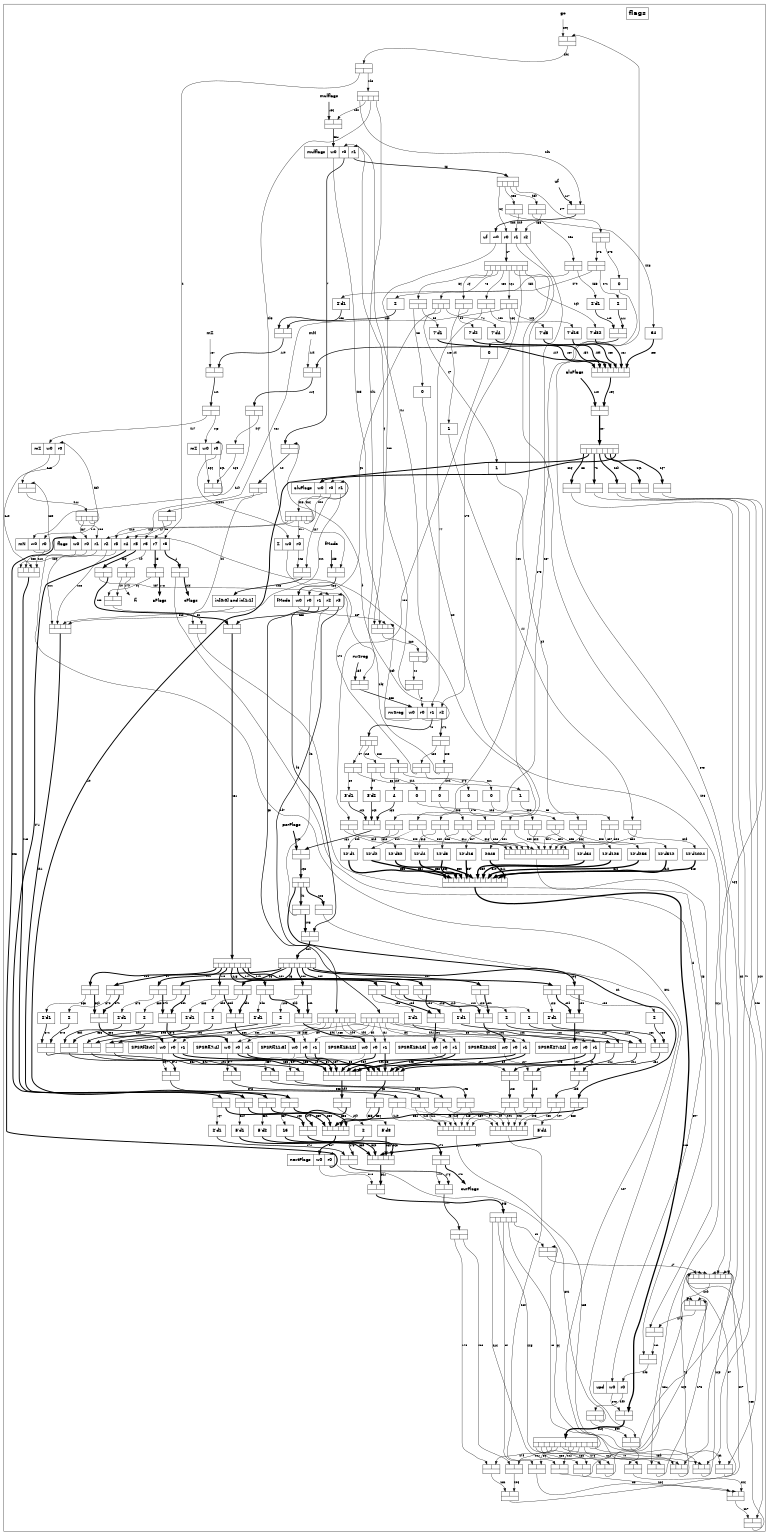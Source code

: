 digraph flags {
  outputorder="edgesfirst";
  size="7.086614173228347,10.236220472440946";
  ratio="2.0"
  subgraph cluster_flags {
    edge [fontsize="8", fontname="Helvetica", labelfontname="Helvetica", labelfontsize="8", arrowhead="normal"];
    node [fontsize="12", fontname="Helvetica-Bold", shape="box"];
    title [label="flags", fontsize="20"];
    port0 [portref="0", label="go", style="bold", shape="none"];
    port1 [portref="1", label="mulflags", style="bold", shape="none"];
    port2 [portref="2", label="mZ", style="bold", shape="none"];
    port3 [portref="3", label="mN", style="bold", shape="none"];
    port4 [portref="4", label="uf", style="bold", shape="none"];
    port5 [portref="5", label="aluFlags", style="bold", shape="none"];
    port6 [portref="6", label="fMode", style="bold", shape="none"];
    port7 [portref="7", label="rwSreg", style="bold", shape="none"];
    port8 [portref="8", label="psrFlags", style="bold", shape="none"];
    port9 [portref="9", label="cFlags", style="bold", shape="none"];
    port10 [portref="10", label="curFlags", style="bold", shape="none"];
    port11 [portref="11", label="aFlags", style="bold", shape="none"];
    port12 [portref="12", label="fi", style="bold", shape="none"];
    comp2 [compref="2", label="{{<i0>|<i1>}|{<o>}}", height="0.4", fontsize="2", nojustify="true", shape="record"];
    comp3 [compref="3", label="{{<i>}|{<o0>|<o1>}}", height="0.4", fontsize="2", nojustify="true", shape="record"];
    comp6 [compref="6", label="{{<i>}|{<o0>|<o1>}}", height="0.4", fontsize="2", nojustify="true", shape="record"];
    comp7 [compref="7", label="{{<i0>|<i1>}|{<o>}}", height="0.4", fontsize="2", nojustify="true", shape="record"];
    comp8 [compref="8", label="{{<i>}|{<o0>|<o1>}}", height="0.4", fontsize="2", nojustify="true", shape="record"];
    comp9 [compref="9", label="{{<i0>|<i1>}|{<o>}}", height="0.4", fontsize="2", nojustify="true", shape="record"];
    comp10 [compref="10", label="0", nojustify="true", shape="record"];
    comp12 [compref="12", label="{{<i>}|{<o0>}}", height="0.4", fontsize="2", nojustify="true", shape="record"];
    comp14 [compref="14", label="{{<i>}|{<o0>|<o1>}}", height="0.4", fontsize="2", nojustify="true", shape="record"];
    comp15 [compref="15", label="{{<i0>|<i1>}|{<o>}}", height="0.4", fontsize="2", nojustify="true", shape="record"];
    comp17 [compref="17", label="1", nojustify="true", shape="record"];
    comp19 [compref="19", label="{{<i>}|{<o0>|<o1>}}", height="0.4", fontsize="2", nojustify="true", shape="record"];
    comp20 [compref="20", label="{{<i0>|<i1>}|{<o>}}", height="0.4", fontsize="2", nojustify="true", shape="record"];
    comp21 [compref="21", label="{{<i0>|<i1>|<i2>|<i3>|<i4>|<i5>|<i6>}|{<o>}}", height="0.4", fontsize="2", nojustify="true", shape="record"];
    comp22 [compref="22", label="{{<i>}|{<o0>|<o1>|<o2>|<o3>|<o4>|<o5>|<o6>}}", height="0.4", fontsize="2", nojustify="true", shape="record"];
    comp24 [compref="24", label="1", nojustify="true", shape="record"];
    comp26 [compref="26", label="{{<i>}|{<o0>}}", height="0.4", fontsize="2", nojustify="true", shape="record"];
    comp28 [compref="28", label="{{<i>}|{<o0>|<o1>|<o2>}}", height="0.4", fontsize="2", nojustify="true", shape="record"];
    comp29 [compref="29", label="{{<i0>|<i1>|<i2>}|{<o>}}", height="0.4", fontsize="2", nojustify="true", shape="record"];
    comp31 [compref="31", label="1", nojustify="true", shape="record"];
    comp33 [compref="33", label="{{<i>}|{<o0>|<o1>}}", height="0.4", fontsize="2", nojustify="true", shape="record"];
    comp34 [compref="34", label="{{<i0>|<i1>}|{<o>}}", height="0.4", fontsize="2", nojustify="true", shape="record"];
    comp35 [compref="35", label="{{<i>}|{<o0>|<o1>}}", height="0.4", fontsize="2", nojustify="true", shape="record"];
    comp36 [compref="36", label="{{<i0>|<i1>}|{<o>}}", height="0.4", fontsize="2", nojustify="true", shape="record"];
    comp37 [compref="37", label="{{<i>}|{<o0>|<o1>|<o2>|<o3>|<o4>|<o5>|<o6>}}", height="0.4", fontsize="2", nojustify="true", shape="record"];
    comp38 [compref="38", label="{{<i0>|<i1>|<i2>|<i3>|<i4>|<i5>|<i6>}|{<o>}}", height="0.4", fontsize="2", nojustify="true", shape="record"];
    comp40 [compref="40", label="0", nojustify="true", shape="record"];
    comp42 [compref="42", label="{{<i>}|{<o0>|<o1>}}", height="0.4", fontsize="2", nojustify="true", shape="record"];
    comp43 [compref="43", label="{{<i0>|<i1>}|{<o>}}", height="0.4", fontsize="2", nojustify="true", shape="record"];
    comp44 [compref="44", label="{{<i>}|{<o0>}}", height="0.4", fontsize="2", nojustify="true", shape="record"];
    comp46 [compref="46", label="0", nojustify="true", shape="record"];
    comp48 [compref="48", label="{{<i>}|{<o0>|<o1>}}", height="0.4", fontsize="2", nojustify="true", shape="record"];
    comp49 [compref="49", label="{{<i0>|<i1>}|{<o>}}", height="0.4", fontsize="2", nojustify="true", shape="record"];
    comp50 [compref="50", label="{{<i>}|{<o0>|<o1>|<o2>}}", height="0.4", fontsize="2", nojustify="true", shape="record"];
    comp51 [compref="51", label="{{<i0>|<i1>|<i2>}|{<o>}}", height="0.4", fontsize="2", nojustify="true", shape="record"];
    comp52 [compref="52", label="{{<i>}|{<o0>}}", height="0.4", fontsize="2", nojustify="true", shape="record"];
    comp54 [compref="54", label="{{<i>}|{<o0>|<o1>}}", height="0.4", fontsize="2", nojustify="true", shape="record"];
    comp55 [compref="55", label="{{<i0>|<i1>}|{<o>}}", height="0.4", fontsize="2", nojustify="true", shape="record"];
    comp56 [compref="56", label="{{<i>}|{<o0>|<o1>}}", height="0.4", fontsize="2", nojustify="true", shape="record"];
    comp57 [compref="57", label="{{<i0>|<i1>}|{<o>}}", height="0.4", fontsize="2", nojustify="true", shape="record"];
    comp58 [compref="58", label="{{<i>}|{<o0>|<o1>|<o2>|<o3>|<o4>|<o5>|<o6>}}", height="0.4", fontsize="2", nojustify="true", shape="record"];
    comp59 [compref="59", label="{{<i0>|<i1>|<i2>|<i3>|<i4>|<i5>|<i6>}|{<o>}}", height="0.4", fontsize="2", nojustify="true", shape="record"];
    comp61 [compref="61", label="0", nojustify="true", shape="record"];
    comp63 [compref="63", label="{{<i>}|{<o0>}}", height="0.4", fontsize="2", nojustify="true", shape="record"];
    comp65 [compref="65", label="{{<i>}|{<o0>|<o1>|<o2>}}", height="0.4", fontsize="2", nojustify="true", shape="record"];
    comp66 [compref="66", label="{{<i0>|<i1>|<i2>}|{<o>}}", height="0.4", fontsize="2", nojustify="true", shape="record"];
    comp67 [compref="67", label="{{<i>}|{<o0>}}", height="0.4", fontsize="2", nojustify="true", shape="record"];
    comp70 [compref="70", label="0", nojustify="true", shape="record"];
    comp72 [compref="72", label="{{<i>}|{<o0>|<o1>}}", height="0.4", fontsize="2", nojustify="true", shape="record"];
    comp73 [compref="73", label="{{<i0>|<i1>}|{<o>}}", height="0.4", fontsize="2", nojustify="true", shape="record"];
    comp74 [compref="74", label="{{<i0>|<i1>|<i2>|<i3>|<i4>|<i5>|<i6>}|{<o>}}", height="0.4", fontsize="2", nojustify="true", shape="record"];
    comp75 [compref="75", label="{{<i>}|{<o0>|<o1>|<o2>|<o3>|<o4>|<o5>|<o6>}}", height="0.4", fontsize="2", nojustify="true", shape="record"];
    comp77 [compref="77", label="0", nojustify="true", shape="record"];
    comp79 [compref="79", label="{{<i>}|{<o0>|<o1>}}", height="0.4", fontsize="2", nojustify="true", shape="record"];
    comp80 [compref="80", label="{{<i0>|<i1>}|{<o>}}", height="0.4", fontsize="2", nojustify="true", shape="record"];
    comp81 [compref="81", label="{{<i>}|{<o0>|<o1>}}", height="0.4", fontsize="2", nojustify="true", shape="record"];
    comp82 [compref="82", label="{{<i0>|<i1>}|{<o>}}", height="0.4", fontsize="2", nojustify="true", shape="record"];
    comp83 [compref="83", label="{{<i>}|{<o0>|<o1>|<o2>|<o3>|<o4>|<o5>|<o6>|<o7>}}", height="0.4", fontsize="2", nojustify="true", shape="record"];
    comp84 [compref="84", label="{{<i0>|<i1>|<i2>|<i3>|<i4>|<i5>|<i6>|<i7>}|{<o>}}", height="0.4", fontsize="2", nojustify="true", shape="record"];
    comp85 [compref="85", label="{{<i0>|<i1>}|{<o>}}", height="0.4", fontsize="2", nojustify="true", shape="record"];
    comp86 [compref="86", label="in[0:0] and in[1:1]", nojustify="true", shape="record"];
    comp87 [compref="87", label="{{<i0>|<i1>|<i2>|<i3>}|{<o>}}", height="0.4", fontsize="2", nojustify="true", shape="record"];
    comp88 [compref="88", label="{{<i>}|{<o0>|<o1>|<o2>|<o3>|<o4>}}", height="0.4", fontsize="2", nojustify="true", shape="record"];
    comp90 [compref="90", label="aluFlags|<w0>w0|<r0>r0|<r1>r1", shape="record"];
    comp93 [compref="93", label="{{<i>}|{<o0>|<o1>}}", height="0.4", fontsize="2", nojustify="true", shape="record"];
    comp94 [compref="94", label="{{<i0>|<i1>}|{<o>}}", height="0.4", fontsize="2", nojustify="true", shape="record"];
    comp95 [compref="95", label="{{<i0>|<i1>|<i2>|<i3>}|{<o>}}", height="0.4", fontsize="2", nojustify="true", shape="record"];
    comp96 [compref="96", label="{{<i>}|{<o0>|<o1>|<o2>|<o3>}}", height="0.4", fontsize="2", nojustify="true", shape="record"];
    comp98 [compref="98", label="mZ|<w0>w0|<r0>r0", shape="record"];
    comp99 [compref="99", label="mN|<w0>w0|<r0>r0", shape="record"];
    comp100 [compref="100", label="{{<i0>|<i1>}|{<o>}}", height="0.4", fontsize="2", nojustify="true", shape="record"];
    comp101 [compref="101", label="{{<i>}|{<o0>|<o1>}}", height="0.4", fontsize="2", nojustify="true", shape="record"];
    comp104 [compref="104", label="{{<i>}|{<o0>|<o1>}}", height="0.4", fontsize="2", nojustify="true", shape="record"];
    comp105 [compref="105", label="{{<i0>|<i1>}|{<o>}}", height="0.4", fontsize="2", nojustify="true", shape="record"];
    comp107 [compref="107", label="mZ|<w0>w0|<r0>r0", shape="record"];
    comp108 [compref="108", label="{{<i>}|{<o0>}}", height="0.4", fontsize="2", nojustify="true", shape="record"];
    comp109 [compref="109", label="{{<i0>|<i1>}|{<o>}}", height="0.4", fontsize="2", nojustify="true", shape="record"];
    comp110 [compref="110", label="{{<i>}|{<o0>|<o1>}}", height="0.4", fontsize="2", nojustify="true", shape="record"];
    comp112 [compref="112", label="0", nojustify="true", shape="record"];
    comp114 [compref="114", label="{{<i>}|{<o0>|<o1>}}", height="0.4", fontsize="2", nojustify="true", shape="record"];
    comp115 [compref="115", label="{{<i0>|<i1>}|{<o>}}", height="0.4", fontsize="2", nojustify="true", shape="record"];
    comp116 [compref="116", label="{{<i>}|{<o0>|<o1>|<o2>|<o3>}}", height="0.4", fontsize="2", nojustify="true", shape="record"];
    comp117 [compref="117", label="{{<i0>|<i1>|<i2>|<i3>}|{<o>}}", height="0.4", fontsize="2", nojustify="true", shape="record"];
    comp118 [compref="118", label="{{<i>}|{<o0>|<o1>}}", height="0.4", fontsize="2", nojustify="true", shape="record"];
    comp119 [compref="119", label="{{<i0>|<i1>}|{<o>}}", height="0.4", fontsize="2", nojustify="true", shape="record"];
    comp120 [compref="120", label="uf|<w0>w0|<r0>r0|<r1>r1|<r2>r2", shape="record"];
    comp121 [compref="121", label="mulflags|<w0>w0|<r0>r0|<r1>r1", shape="record"];
    comp122 [compref="122", label="fMode|<w0>w0|<r0>r0|<r1>r1|<r2>r2|<r3>r3", shape="record"];
    comp123 [compref="123", label="rwSreg|<w0>w0|<r0>r0|<r1>r1|<r2>r2", shape="record"];
    comp124 [compref="124", label="{{<i0>|<i1>|<i2>|<i3>}|{<o>}}", height="0.4", fontsize="2", nojustify="true", shape="record"];
    comp125 [compref="125", label="{{<i>}|{<o0>|<o1>|<o2>|<o3>}}", height="0.4", fontsize="2", nojustify="true", shape="record"];
    comp127 [compref="127", label="{{<i>}|{<o0>|<o1>}}", height="0.4", fontsize="2", nojustify="true", shape="record"];
    comp128 [compref="128", label="{{<i0>|<i1>}|{<o>}}", height="0.4", fontsize="2", nojustify="true", shape="record"];
    comp131 [compref="131", label="{{<i>}|{<o0>|<o1>}}", height="0.4", fontsize="2", nojustify="true", shape="record"];
    comp132 [compref="132", label="{{<i0>|<i1>}|{<o>}}", height="0.4", fontsize="2", nojustify="true", shape="record"];
    comp134 [compref="134", label="{{<i0>|<i1>}|{<o>}}", height="0.4", fontsize="2", nojustify="true", shape="record"];
    comp135 [compref="135", label="Z|<w0>w0|<r0>r0", shape="record"];
    comp136 [compref="136", label="{{<i>}|{<o0>|<o1>}}", height="0.4", fontsize="2", nojustify="true", shape="record"];
    comp137 [compref="137", label="{{<i>}|{<o0>|<o1>}}", height="0.4", fontsize="2", nojustify="true", shape="record"];
    comp138 [compref="138", label="{{<i>}|{<o0>|<o1>}}", height="0.4", fontsize="2", nojustify="true", shape="record"];
    comp139 [compref="139", label="{{<i>}|{<o0>|<o1>}}", height="0.4", fontsize="2", nojustify="true", shape="record"];
    comp140 [compref="140", label="{{<i>}|{<o0>|<o1>}}", height="0.4", fontsize="2", nojustify="true", shape="record"];
    comp141 [compref="141", label="{{<i>}|{<o0>|<o1>}}", height="0.4", fontsize="2", nojustify="true", shape="record"];
    comp142 [compref="142", label="{{<i>}|{<o0>|<o1>}}", height="0.4", fontsize="2", nojustify="true", shape="record"];
    comp143 [compref="143", label="{{<i>}|{<o0>|<o1>}}", height="0.4", fontsize="2", nojustify="true", shape="record"];
    comp144 [compref="144", label="{{<i>}|{<o0>|<o1>}}", height="0.4", fontsize="2", nojustify="true", shape="record"];
    comp145 [compref="145", label="{{<i>}|{<o0>|<o1>}}", height="0.4", fontsize="2", nojustify="true", shape="record"];
    comp146 [compref="146", label="{{<i>}|{<o0>|<o1>}}", height="0.4", fontsize="2", nojustify="true", shape="record"];
    comp147 [compref="147", label="{{<i>}|{<o0>|<o1>}}", height="0.4", fontsize="2", nojustify="true", shape="record"];
    comp148 [compref="148", label="{{<i0>|<i1>|<i2>|<i3>|<i4>|<i5>|<i6>|<i7>|<i8>|<i9>|<i10>|<i11>}|{<o>}}", height="0.4", fontsize="2", nojustify="true", shape="record"];
    comp149 [compref="149", label="12'd1", nojustify="true", shape="record"];
    comp150 [compref="150", label="12'd2", nojustify="true", shape="record"];
    comp151 [compref="151", label="12'd4", nojustify="true", shape="record"];
    comp152 [compref="152", label="12'd8", nojustify="true", shape="record"];
    comp153 [compref="153", label="12'd16", nojustify="true", shape="record"];
    comp154 [compref="154", label="12'd32", nojustify="true", shape="record"];
    comp155 [compref="155", label="12'd64", nojustify="true", shape="record"];
    comp156 [compref="156", label="12'd128", nojustify="true", shape="record"];
    comp157 [compref="157", label="12'd256", nojustify="true", shape="record"];
    comp158 [compref="158", label="12'd512", nojustify="true", shape="record"];
    comp159 [compref="159", label="12'd1024", nojustify="true", shape="record"];
    comp160 [compref="160", label="2048", nojustify="true", shape="record"];
    comp161 [compref="161", label="{{<i0>|<i1>|<i2>|<i3>|<i4>|<i5>|<i6>|<i7>|<i8>|<i9>|<i10>|<i11>}|{<o>}}", height="0.4", fontsize="2", nojustify="true", shape="record"];
    comp162 [compref="162", label="{{<i0>|<i1>}|{<o>}}", height="0.4", fontsize="2", nojustify="true", shape="record"];
    comp163 [compref="163", label="{{<i>}|{<o0>|<o1>|<o2>|<o3>|<o4>|<o5>|<o6>|<o7>|<o8>|<o9>|<o10>|<o11>}}", height="0.4", fontsize="2", nojustify="true", shape="record"];
    comp164 [compref="164", label="upd|<w0>w0|<r0>r0", shape="record"];
    comp165 [compref="165", label="{{<i>}|{<o0>|<o1>}}", height="0.4", fontsize="2", nojustify="true", shape="record"];
    comp166 [compref="166", label="{{<i>}|{<o0>|<o1>}}", height="0.4", fontsize="2", nojustify="true", shape="record"];
    comp167 [compref="167", label="{{<i>}|{<o0>|<o1>}}", height="0.4", fontsize="2", nojustify="true", shape="record"];
    comp168 [compref="168", label="{{<i>}|{<o0>|<o1>}}", height="0.4", fontsize="2", nojustify="true", shape="record"];
    comp169 [compref="169", label="{{<i>}|{<o0>|<o1>}}", height="0.4", fontsize="2", nojustify="true", shape="record"];
    comp170 [compref="170", label="{{<i0>|<i1>|<i2>|<i3>|<i4>}|{<o>}}", height="0.4", fontsize="2", nojustify="true", shape="record"];
    comp171 [compref="171", label="5'd1", nojustify="true", shape="record"];
    comp172 [compref="172", label="5'd2", nojustify="true", shape="record"];
    comp173 [compref="173", label="5'd4", nojustify="true", shape="record"];
    comp174 [compref="174", label="5'd8", nojustify="true", shape="record"];
    comp175 [compref="175", label="16", nojustify="true", shape="record"];
    comp176 [compref="176", label="{{<i0>|<i1>|<i2>|<i3>|<i4>}|{<o>}}", height="0.4", fontsize="2", nojustify="true", shape="record"];
    comp177 [compref="177", label="{{<i0>|<i1>}|{<o>}}", height="0.4", fontsize="2", nojustify="true", shape="record"];
    comp178 [compref="178", label="{{<i>}|{<o0>|<o1>|<o2>|<o3>|<o4>}}", height="0.4", fontsize="2", nojustify="true", shape="record"];
    comp179 [compref="179", label="nextFlags|<w0>w0|<r0>r0", shape="record"];
    comp180 [compref="180", label="flags|<w0>w0|<r0>r0|<r1>r1|<r2>r2|<r3>r3|<r4>r4|<r5>r5|<r6>r6|<r7>r7|<r8>r8", shape="record"];
    comp181 [compref="181", label="{{<i>}|{<o0>|<o1>}}", height="0.4", fontsize="2", nojustify="true", shape="record"];
    comp182 [compref="182", label="{{<i>}|{<o0>|<o1>}}", height="0.4", fontsize="2", nojustify="true", shape="record"];
    comp183 [compref="183", label="{{<i0>|<i1>}|{<o>}}", height="0.4", fontsize="2", nojustify="true", shape="record"];
    comp184 [compref="184", label="2'd1", nojustify="true", shape="record"];
    comp185 [compref="185", label="2", nojustify="true", shape="record"];
    comp186 [compref="186", label="{{<i0>|<i1>}|{<o>}}", height="0.4", fontsize="2", nojustify="true", shape="record"];
    comp187 [compref="187", label="{{<i0>|<i1>}|{<o>}}", height="0.4", fontsize="2", nojustify="true", shape="record"];
    comp188 [compref="188", label="{{<i>}|{<o0>|<o1>}}", height="0.4", fontsize="2", nojustify="true", shape="record"];
    comp189 [compref="189", label="SPSRf[3:0]|<w0>w0|<r0>r0|<r1>r1", shape="record"];
    comp190 [compref="190", label="{{<i>}|{<o0>|<o1>}}", height="0.4", fontsize="2", nojustify="true", shape="record"];
    comp191 [compref="191", label="{{<i>}|{<o0>|<o1>}}", height="0.4", fontsize="2", nojustify="true", shape="record"];
    comp192 [compref="192", label="{{<i0>|<i1>}|{<o>}}", height="0.4", fontsize="2", nojustify="true", shape="record"];
    comp193 [compref="193", label="2'd1", nojustify="true", shape="record"];
    comp194 [compref="194", label="2", nojustify="true", shape="record"];
    comp195 [compref="195", label="{{<i0>|<i1>}|{<o>}}", height="0.4", fontsize="2", nojustify="true", shape="record"];
    comp196 [compref="196", label="{{<i0>|<i1>}|{<o>}}", height="0.4", fontsize="2", nojustify="true", shape="record"];
    comp197 [compref="197", label="{{<i>}|{<o0>|<o1>}}", height="0.4", fontsize="2", nojustify="true", shape="record"];
    comp198 [compref="198", label="SPSRf[7:4]|<w0>w0|<r0>r0|<r1>r1", shape="record"];
    comp199 [compref="199", label="{{<i>}|{<o0>|<o1>}}", height="0.4", fontsize="2", nojustify="true", shape="record"];
    comp200 [compref="200", label="{{<i>}|{<o0>|<o1>}}", height="0.4", fontsize="2", nojustify="true", shape="record"];
    comp201 [compref="201", label="{{<i0>|<i1>}|{<o>}}", height="0.4", fontsize="2", nojustify="true", shape="record"];
    comp202 [compref="202", label="2'd1", nojustify="true", shape="record"];
    comp203 [compref="203", label="2", nojustify="true", shape="record"];
    comp204 [compref="204", label="{{<i0>|<i1>}|{<o>}}", height="0.4", fontsize="2", nojustify="true", shape="record"];
    comp205 [compref="205", label="{{<i0>|<i1>}|{<o>}}", height="0.4", fontsize="2", nojustify="true", shape="record"];
    comp206 [compref="206", label="{{<i>}|{<o0>|<o1>}}", height="0.4", fontsize="2", nojustify="true", shape="record"];
    comp207 [compref="207", label="SPSRf[11:8]|<w0>w0|<r0>r0|<r1>r1", shape="record"];
    comp208 [compref="208", label="{{<i>}|{<o0>|<o1>}}", height="0.4", fontsize="2", nojustify="true", shape="record"];
    comp209 [compref="209", label="{{<i>}|{<o0>|<o1>}}", height="0.4", fontsize="2", nojustify="true", shape="record"];
    comp210 [compref="210", label="{{<i0>|<i1>}|{<o>}}", height="0.4", fontsize="2", nojustify="true", shape="record"];
    comp211 [compref="211", label="2'd1", nojustify="true", shape="record"];
    comp212 [compref="212", label="2", nojustify="true", shape="record"];
    comp213 [compref="213", label="{{<i0>|<i1>}|{<o>}}", height="0.4", fontsize="2", nojustify="true", shape="record"];
    comp214 [compref="214", label="{{<i0>|<i1>}|{<o>}}", height="0.4", fontsize="2", nojustify="true", shape="record"];
    comp215 [compref="215", label="{{<i>}|{<o0>|<o1>}}", height="0.4", fontsize="2", nojustify="true", shape="record"];
    comp216 [compref="216", label="SPSRf[15:12]|<w0>w0|<r0>r0|<r1>r1", shape="record"];
    comp217 [compref="217", label="{{<i>}|{<o0>|<o1>}}", height="0.4", fontsize="2", nojustify="true", shape="record"];
    comp218 [compref="218", label="{{<i>}|{<o0>|<o1>}}", height="0.4", fontsize="2", nojustify="true", shape="record"];
    comp219 [compref="219", label="{{<i0>|<i1>}|{<o>}}", height="0.4", fontsize="2", nojustify="true", shape="record"];
    comp220 [compref="220", label="2'd1", nojustify="true", shape="record"];
    comp221 [compref="221", label="2", nojustify="true", shape="record"];
    comp222 [compref="222", label="{{<i0>|<i1>}|{<o>}}", height="0.4", fontsize="2", nojustify="true", shape="record"];
    comp223 [compref="223", label="{{<i0>|<i1>}|{<o>}}", height="0.4", fontsize="2", nojustify="true", shape="record"];
    comp224 [compref="224", label="{{<i>}|{<o0>|<o1>}}", height="0.4", fontsize="2", nojustify="true", shape="record"];
    comp225 [compref="225", label="SPSRf[19:16]|<w0>w0|<r0>r0|<r1>r1", shape="record"];
    comp226 [compref="226", label="{{<i>}|{<o0>|<o1>}}", height="0.4", fontsize="2", nojustify="true", shape="record"];
    comp227 [compref="227", label="{{<i>}|{<o0>|<o1>}}", height="0.4", fontsize="2", nojustify="true", shape="record"];
    comp228 [compref="228", label="{{<i0>|<i1>}|{<o>}}", height="0.4", fontsize="2", nojustify="true", shape="record"];
    comp229 [compref="229", label="2'd1", nojustify="true", shape="record"];
    comp230 [compref="230", label="2", nojustify="true", shape="record"];
    comp231 [compref="231", label="{{<i0>|<i1>}|{<o>}}", height="0.4", fontsize="2", nojustify="true", shape="record"];
    comp232 [compref="232", label="{{<i0>|<i1>}|{<o>}}", height="0.4", fontsize="2", nojustify="true", shape="record"];
    comp233 [compref="233", label="{{<i>}|{<o0>|<o1>}}", height="0.4", fontsize="2", nojustify="true", shape="record"];
    comp234 [compref="234", label="SPSRf[23:20]|<w0>w0|<r0>r0|<r1>r1", shape="record"];
    comp235 [compref="235", label="{{<i>}|{<o0>|<o1>}}", height="0.4", fontsize="2", nojustify="true", shape="record"];
    comp236 [compref="236", label="{{<i>}|{<o0>|<o1>}}", height="0.4", fontsize="2", nojustify="true", shape="record"];
    comp237 [compref="237", label="{{<i0>|<i1>}|{<o>}}", height="0.4", fontsize="2", nojustify="true", shape="record"];
    comp238 [compref="238", label="2'd1", nojustify="true", shape="record"];
    comp239 [compref="239", label="2", nojustify="true", shape="record"];
    comp240 [compref="240", label="{{<i0>|<i1>}|{<o>}}", height="0.4", fontsize="2", nojustify="true", shape="record"];
    comp241 [compref="241", label="{{<i0>|<i1>}|{<o>}}", height="0.4", fontsize="2", nojustify="true", shape="record"];
    comp242 [compref="242", label="{{<i>}|{<o0>|<o1>}}", height="0.4", fontsize="2", nojustify="true", shape="record"];
    comp243 [compref="243", label="SPSRf[27:24]|<w0>w0|<r0>r0|<r1>r1", shape="record"];
    comp244 [compref="244", label="{{<i0>|<i1>}|{<o>}}", height="0.4", fontsize="2", nojustify="true", shape="record"];
    comp245 [compref="245", label="2'd1", nojustify="true", shape="record"];
    comp246 [compref="246", label="2", nojustify="true", shape="record"];
    comp247 [compref="247", label="{{<i0>|<i1>}|{<o>}}", height="0.4", fontsize="2", nojustify="true", shape="record"];
    comp248 [compref="248", label="{{<i0>|<i1>}|{<o>}}", height="0.4", fontsize="2", nojustify="true", shape="record"];
    comp249 [compref="249", label="{{<i>}|{<o0>|<o1>}}", height="0.4", fontsize="2", nojustify="true", shape="record"];
    comp250 [compref="250", label="2'd1", nojustify="true", shape="record"];
    comp251 [compref="251", label="2", nojustify="true", shape="record"];
    comp252 [compref="252", label="{{<i0>|<i1>}|{<o>}}", height="0.4", fontsize="2", nojustify="true", shape="record"];
    comp253 [compref="253", label="{{<i0>|<i1>}|{<o>}}", height="0.4", fontsize="2", nojustify="true", shape="record"];
    comp254 [compref="254", label="{{<i>}|{<o0>|<o1>}}", height="0.4", fontsize="2", nojustify="true", shape="record"];
    comp255 [compref="255", label="{{<i0>|<i1>}|{<o>}}", height="0.4", fontsize="2", nojustify="true", shape="record"];
    comp256 [compref="256", label="7'd1", nojustify="true", shape="record"];
    comp257 [compref="257", label="7'd2", nojustify="true", shape="record"];
    comp258 [compref="258", label="7'd4", nojustify="true", shape="record"];
    comp259 [compref="259", label="7'd8", nojustify="true", shape="record"];
    comp260 [compref="260", label="7'd16", nojustify="true", shape="record"];
    comp261 [compref="261", label="7'd32", nojustify="true", shape="record"];
    comp262 [compref="262", label="64", nojustify="true", shape="record"];
    comp263 [compref="263", label="{{<i0>|<i1>|<i2>|<i3>|<i4>|<i5>|<i6>}|{<o>}}", height="0.4", fontsize="2", nojustify="true", shape="record"];
    comp264 [compref="264", label="{{<i0>|<i1>}|{<o>}}", height="0.4", fontsize="2", nojustify="true", shape="record"];
    comp265 [compref="265", label="{{<i>}|{<o0>|<o1>|<o2>|<o3>|<o4>|<o5>|<o6>}}", height="0.4", fontsize="2", nojustify="true", shape="record"];
    comp266 [compref="266", label="{{<i0>|<i1>}|{<o>}}", height="0.4", fontsize="2", nojustify="true", shape="record"];
    comp267 [compref="267", label="{{<i0>|<i1>}|{<o>}}", height="0.4", fontsize="2", nojustify="true", shape="record"];
    comp268 [compref="268", label="3'd1", nojustify="true", shape="record"];
    comp269 [compref="269", label="3'd2", nojustify="true", shape="record"];
    comp270 [compref="270", label="4", nojustify="true", shape="record"];
    comp271 [compref="271", label="{{<i0>|<i1>|<i2>}|{<o>}}", height="0.4", fontsize="2", nojustify="true", shape="record"];
    comp272 [compref="272", label="{{<i0>|<i1>}|{<o>}}", height="0.4", fontsize="2", nojustify="true", shape="record"];
    comp273 [compref="273", label="{{<i>}|{<o0>|<o1>|<o2>}}", height="0.4", fontsize="2", nojustify="true", shape="record"];
    comp274 [compref="274", label="{{<i>}|{<o0>|<o1>}}", height="0.4", fontsize="2", nojustify="true", shape="record"];
    comp275 [compref="275", label="{{<i>}|{<o0>|<o1>}}", height="0.4", fontsize="2", nojustify="true", shape="record"];
    comp276 [compref="276", label="{{<i>}|{<o0>|<o1>}}", height="0.4", fontsize="2", nojustify="true", shape="record"];
    comp277 [compref="277", label="{{<i0>|<i1>}|{<o>}}", height="0.4", fontsize="2", nojustify="true", shape="record"];
    comp278 [compref="278", label="{{<i>}|{<o0>|<o1>}}", height="0.4", fontsize="2", nojustify="true", shape="record"];
    comp279 [compref="279", label="2'd1", nojustify="true", shape="record"];
    comp280 [compref="280", label="2", nojustify="true", shape="record"];
    comp281 [compref="281", label="{{<i0>|<i1>}|{<o>}}", height="0.4", fontsize="2", nojustify="true", shape="record"];
    comp282 [compref="282", label="{{<i0>|<i1>}|{<o>}}", height="0.4", fontsize="2", nojustify="true", shape="record"];
    comp283 [compref="283", label="{{<i>}|{<o0>|<o1>}}", height="0.4", fontsize="2", nojustify="true", shape="record"];
    comp284 [compref="284", label="{{<i>}|{<o0>|<o1>}}", height="0.4", fontsize="2", nojustify="true", shape="record"];
    comp285 [compref="285", label="{{<i>}|{<o0>|<o1>}}", height="0.4", fontsize="2", nojustify="true", shape="record"]
    comp127:o0:s -> comp180:r8:n [linkref="2", label="2", penwidth="1", weight="1"];
    comp180:r8:s -> comp274:i:n [linkref="4", label="4", penwidth="3", weight="3"];
    comp274:o0:s -> comp128:i0:n [linkref="5", label="5", penwidth="1", weight="1"];
    comp3:o0:s -> comp121:r0:n [linkref="6", label="6", penwidth="1", weight="1"];
    comp121:r0:s -> comp2:i0:n [linkref="7", label="7", penwidth="2", weight="2"];
    comp3:o1:s -> comp123:r0:n [linkref="8", label="8", penwidth="1", weight="1"];
    comp123:r0:s -> comp2:i1:n [linkref="9", label="9", penwidth="1", weight="1"];
    comp2:o:s -> comp8:i:n [linkref="10", label="10", penwidth="2", weight="2"];
    comp118:o0:s -> comp3:i:n [linkref="11", label="11", penwidth="1", weight="1"];
    comp8:o0:s -> comp9:i0:n [linkref="12", label="12", penwidth="1", weight="1"];
    comp6:o0:s -> comp180:r7:n [linkref="13", label="13", penwidth="1", weight="1"];
    comp180:r7:s -> comp284:i:n [linkref="15", label="15", penwidth="3", weight="3"];
    comp284:o0:s -> comp7:i0:n [linkref="16", label="16", penwidth="1", weight="1"];
    comp6:o1:s -> comp180:r6:n [linkref="17", label="17", penwidth="1", weight="1"];
    comp180:r6:s -> comp285:i:n [linkref="19", label="19", penwidth="1", weight="1"];
    comp285:o0:s -> comp7:i1:n [linkref="20", label="20", penwidth="1", weight="1"];
    comp8:o1:s -> comp6:i:n [linkref="21", label="21", penwidth="1", weight="1"];
    comp7:o:s -> comp9:i1:n [linkref="22", label="22", penwidth="1", weight="1"];
    comp9:o:s -> comp119:i0:n [linkref="23", label="23", penwidth="1", weight="1"];
    comp118:o1:s -> comp121:r1:n [linkref="24", label="24", penwidth="1", weight="1"];
    comp121:r1:s -> comp116:i:n [linkref="25", label="25", penwidth="2", weight="2"];
    comp116:o0:s -> comp120:r0:n [linkref="26", label="26", penwidth="1", weight="1"];
    comp120:r0:s -> comp83:i:n [linkref="27", label="27", penwidth="2", weight="2"];
    comp14:o0:s -> comp10:n [linkref="28", label="28", penwidth="1", weight="1"];
    comp10:s -> comp147:i:n [linkref="30", label="30", penwidth="1", weight="1"];
    comp163:o11:s -> comp15:i0:n [linkref="31", label="31", penwidth="1", weight="1"];
    comp12:o0:s -> comp15:i1:n [linkref="32", label="32", penwidth="1", weight="1"];
    comp265:o0:s -> comp12:i:n [linkref="33", label="33", penwidth="3", weight="3"];
    comp14:o1:s -> comp256:n [linkref="35", label="35", penwidth="1", weight="1"];
    comp83:o0:s -> comp14:i:n [linkref="36", label="36", penwidth="1", weight="1"];
    comp15:o:s -> comp84:i0:n [linkref="37", label="37", penwidth="1", weight="1"];
    comp19:o0:s -> comp257:n [linkref="39", label="39", penwidth="1", weight="1"];
    comp265:o1:s -> comp169:i:n [linkref="40", label="40", penwidth="3", weight="3"];
    comp178:o4:s -> comp20:i0:n [linkref="41", label="41", penwidth="1", weight="1"];
    comp19:o1:s -> comp17:n [linkref="42", label="42", penwidth="1", weight="1"];
    comp17:s -> comp146:i:n [linkref="44", label="44", penwidth="1", weight="1"];
    comp163:o10:s -> comp20:i1:n [linkref="45", label="45", penwidth="1", weight="1"];
    comp83:o1:s -> comp19:i:n [linkref="46", label="46", penwidth="1", weight="1"];
    comp20:o:s -> comp84:i1:n [linkref="47", label="47", penwidth="1", weight="1"];
    comp22:o0:s -> comp189:r1:n [linkref="48", label="48", penwidth="1", weight="1"];
    comp189:r1:s -> comp21:i0:n [linkref="49", label="49", penwidth="3", weight="3"];
    comp22:o1:s -> comp198:r1:n [linkref="50", label="50", penwidth="1", weight="1"];
    comp198:r1:s -> comp21:i1:n [linkref="51", label="51", penwidth="3", weight="3"];
    comp22:o2:s -> comp207:r1:n [linkref="52", label="52", penwidth="1", weight="1"];
    comp207:r1:s -> comp21:i2:n [linkref="53", label="53", penwidth="3", weight="3"];
    comp22:o3:s -> comp216:r1:n [linkref="54", label="54", penwidth="1", weight="1"];
    comp216:r1:s -> comp21:i3:n [linkref="55", label="55", penwidth="3", weight="3"];
    comp22:o4:s -> comp225:r1:n [linkref="56", label="56", penwidth="1", weight="1"];
    comp225:r1:s -> comp21:i4:n [linkref="57", label="57", penwidth="3", weight="3"];
    comp22:o5:s -> comp234:r1:n [linkref="58", label="58", penwidth="1", weight="1"];
    comp234:r1:s -> comp21:i5:n [linkref="59", label="59", penwidth="3", weight="3"];
    comp22:o6:s -> comp243:r1:n [linkref="60", label="60", penwidth="1", weight="1"];
    comp243:r1:s -> comp21:i6:n [linkref="61", label="61", penwidth="3", weight="3"];
    comp28:o0:s -> comp122:r0:n [linkref="62", label="62", penwidth="1", weight="1"];
    comp122:r0:s -> comp22:i:n [linkref="63", label="63", penwidth="2", weight="2"];
    comp21:o:s -> comp168:i:n [linkref="65", label="65", penwidth="3", weight="3"];
    comp178:o3:s -> comp29:i0:n [linkref="66", label="66", penwidth="1", weight="1"];
    comp28:o1:s -> comp24:n [linkref="67", label="67", penwidth="1", weight="1"];
    comp24:s -> comp145:i:n [linkref="69", label="69", penwidth="1", weight="1"];
    comp163:o9:s -> comp29:i1:n [linkref="70", label="70", penwidth="1", weight="1"];
    comp26:o0:s -> comp29:i2:n [linkref="71", label="71", penwidth="1", weight="1"];
    comp265:o2:s -> comp26:i:n [linkref="72", label="72", penwidth="3", weight="3"];
    comp28:o2:s -> comp258:n [linkref="74", label="74", penwidth="1", weight="1"];
    comp83:o2:s -> comp28:i:n [linkref="75", label="75", penwidth="1", weight="1"];
    comp29:o:s -> comp84:i2:n [linkref="76", label="76", penwidth="1", weight="1"];
    comp54:o0:s -> comp123:r1:n [linkref="77", label="77", penwidth="1", weight="1"];
    comp123:r1:s -> comp50:i:n [linkref="78", label="78", penwidth="2", weight="2"];
    comp33:o0:s -> comp268:n [linkref="80", label="80", penwidth="1", weight="1"];
    comp273:o0:s -> comp167:i:n [linkref="81", label="81", penwidth="3", weight="3"];
    comp178:o2:s -> comp34:i0:n [linkref="82", label="82", penwidth="1", weight="1"];
    comp33:o1:s -> comp31:n [linkref="83", label="83", penwidth="1", weight="1"];
    comp31:s -> comp144:i:n [linkref="85", label="85", penwidth="1", weight="1"];
    comp163:o8:s -> comp34:i1:n [linkref="86", label="86", penwidth="1", weight="1"];
    comp50:o0:s -> comp33:i:n [linkref="87", label="87", penwidth="1", weight="1"];
    comp34:o:s -> comp51:i0:n [linkref="88", label="88", penwidth="1", weight="1"];
    comp42:o0:s -> comp269:n [linkref="90", label="90", penwidth="1", weight="1"];
    comp273:o1:s -> comp35:i:n [linkref="91", label="91", penwidth="3", weight="3"];
    comp35:o0:s -> comp122:r1:n [linkref="92", label="92", penwidth="1", weight="1"];
    comp122:r1:s -> comp36:i1:n [linkref="93", label="93", penwidth="2", weight="2"];
    comp37:o0:s -> comp182:i:n [linkref="94", label="94", penwidth="3", weight="3"];
    comp188:o1:s -> comp38:i0:n [linkref="95", label="95", penwidth="1", weight="1"];
    comp37:o1:s -> comp191:i:n [linkref="96", label="96", penwidth="3", weight="3"];
    comp197:o1:s -> comp38:i1:n [linkref="97", label="97", penwidth="1", weight="1"];
    comp37:o2:s -> comp200:i:n [linkref="98", label="98", penwidth="3", weight="3"];
    comp206:o1:s -> comp38:i2:n [linkref="99", label="99", penwidth="1", weight="1"];
    comp37:o3:s -> comp209:i:n [linkref="100", label="100", penwidth="3", weight="3"];
    comp215:o1:s -> comp38:i3:n [linkref="101", label="101", penwidth="1", weight="1"];
    comp37:o4:s -> comp218:i:n [linkref="102", label="102", penwidth="3", weight="3"];
    comp224:o1:s -> comp38:i4:n [linkref="103", label="103", penwidth="1", weight="1"];
    comp37:o5:s -> comp227:i:n [linkref="104", label="104", penwidth="3", weight="3"];
    comp233:o1:s -> comp38:i5:n [linkref="105", label="105", penwidth="1", weight="1"];
    comp37:o6:s -> comp236:i:n [linkref="106", label="106", penwidth="3", weight="3"];
    comp242:o1:s -> comp38:i6:n [linkref="107", label="107", penwidth="1", weight="1"];
    comp35:o1:s -> comp36:i0:n [linkref="108", label="108", penwidth="3", weight="3"];
    comp36:o:s -> comp37:i:n [linkref="109", label="109", penwidth="3", weight="3"];
    comp38:o:s -> comp43:i0:n [linkref="110", label="110", penwidth="1", weight="1"];
    comp42:o1:s -> comp40:n [linkref="111", label="111", penwidth="1", weight="1"];
    comp40:s -> comp143:i:n [linkref="113", label="113", penwidth="1", weight="1"];
    comp163:o7:s -> comp43:i1:n [linkref="114", label="114", penwidth="1", weight="1"];
    comp50:o1:s -> comp42:i:n [linkref="115", label="115", penwidth="1", weight="1"];
    comp43:o:s -> comp51:i1:n [linkref="116", label="116", penwidth="1", weight="1"];
    comp44:o0:s -> comp49:i0:n [linkref="117", label="117", penwidth="1", weight="1"];
    comp273:o2:s -> comp44:i:n [linkref="118", label="118", penwidth="3", weight="3"];
    comp48:o0:s -> comp270:n [linkref="120", label="120", penwidth="1", weight="1"];
    comp48:o1:s -> comp46:n [linkref="121", label="121", penwidth="1", weight="1"];
    comp46:s -> comp142:i:n [linkref="123", label="123", penwidth="1", weight="1"];
    comp163:o6:s -> comp49:i1:n [linkref="124", label="124", penwidth="1", weight="1"];
    comp50:o2:s -> comp48:i:n [linkref="125", label="125", penwidth="1", weight="1"];
    comp49:o:s -> comp51:i2:n [linkref="126", label="126", penwidth="1", weight="1"];
    comp51:o:s -> comp55:i0:n [linkref="127", label="127", penwidth="1", weight="1"];
    comp52:o0:s -> comp55:i1:n [linkref="128", label="128", penwidth="1", weight="1"];
    comp265:o3:s -> comp52:i:n [linkref="129", label="129", penwidth="3", weight="3"];
    comp54:o1:s -> comp259:n [linkref="131", label="131", penwidth="1", weight="1"];
    comp83:o3:s -> comp54:i:n [linkref="132", label="132", penwidth="1", weight="1"];
    comp55:o:s -> comp84:i3:n [linkref="133", label="133", penwidth="1", weight="1"];
    comp65:o0:s -> comp180:r5:n [linkref="134", label="134", penwidth="1", weight="1"];
    comp180:r5:s -> comp56:i:n [linkref="136", label="136", penwidth="3", weight="3"];
    comp56:o0:s -> comp122:r2:n [linkref="137", label="137", penwidth="1", weight="1"];
    comp122:r2:s -> comp57:i1:n [linkref="138", label="138", penwidth="2", weight="2"];
    comp58:o0:s -> comp181:i:n [linkref="139", label="139", penwidth="3", weight="3"];
    comp188:o0:s -> comp59:i0:n [linkref="140", label="140", penwidth="1", weight="1"];
    comp58:o1:s -> comp190:i:n [linkref="141", label="141", penwidth="3", weight="3"];
    comp197:o0:s -> comp59:i1:n [linkref="142", label="142", penwidth="1", weight="1"];
    comp58:o2:s -> comp199:i:n [linkref="143", label="143", penwidth="3", weight="3"];
    comp206:o0:s -> comp59:i2:n [linkref="144", label="144", penwidth="1", weight="1"];
    comp58:o3:s -> comp208:i:n [linkref="145", label="145", penwidth="3", weight="3"];
    comp215:o0:s -> comp59:i3:n [linkref="146", label="146", penwidth="1", weight="1"];
    comp58:o4:s -> comp217:i:n [linkref="147", label="147", penwidth="3", weight="3"];
    comp224:o0:s -> comp59:i4:n [linkref="148", label="148", penwidth="1", weight="1"];
    comp58:o5:s -> comp226:i:n [linkref="149", label="149", penwidth="3", weight="3"];
    comp233:o0:s -> comp59:i5:n [linkref="150", label="150", penwidth="1", weight="1"];
    comp58:o6:s -> comp235:i:n [linkref="151", label="151", penwidth="3", weight="3"];
    comp242:o0:s -> comp59:i6:n [linkref="152", label="152", penwidth="1", weight="1"];
    comp56:o1:s -> comp57:i0:n [linkref="153", label="153", penwidth="3", weight="3"];
    comp57:o:s -> comp58:i:n [linkref="154", label="154", penwidth="3", weight="3"];
    comp59:o:s -> comp66:i0:n [linkref="155", label="155", penwidth="1", weight="1"];
    comp65:o1:s -> comp61:n [linkref="156", label="156", penwidth="1", weight="1"];
    comp61:s -> comp141:i:n [linkref="158", label="158", penwidth="1", weight="1"];
    comp163:o5:s -> comp66:i1:n [linkref="159", label="159", penwidth="1", weight="1"];
    comp63:o0:s -> comp66:i2:n [linkref="160", label="160", penwidth="1", weight="1"];
    comp265:o4:s -> comp63:i:n [linkref="161", label="161", penwidth="3", weight="3"];
    comp65:o2:s -> comp260:n [linkref="163", label="163", penwidth="1", weight="1"];
    comp83:o4:s -> comp65:i:n [linkref="164", label="164", penwidth="1", weight="1"];
    comp66:o:s -> comp84:i4:n [linkref="165", label="165", penwidth="1", weight="1"];
    comp67:o0:s -> comp84:i5:n [linkref="166", label="166", penwidth="1", weight="1"];
    comp265:o5:s -> comp67:i:n [linkref="167", label="167", penwidth="3", weight="3"];
    comp83:o5:s -> comp261:n [linkref="169", label="169", penwidth="1", weight="1"];
    comp83:o6:s -> comp123:r2:n [linkref="170", label="170", penwidth="1", weight="1"];
    comp123:r2:s -> comp81:i:n [linkref="171", label="171", penwidth="2", weight="2"];
    comp72:o0:s -> comp180:r4:n [linkref="172", label="172", penwidth="1", weight="1"];
    comp180:r4:s -> comp275:i:n [linkref="174", label="174", penwidth="3", weight="3"];
    comp283:o0:s -> comp73:i0:n [linkref="175", label="175", penwidth="1", weight="1"];
    comp72:o1:s -> comp70:n [linkref="176", label="176", penwidth="1", weight="1"];
    comp70:s -> comp140:i:n [linkref="178", label="178", penwidth="1", weight="1"];
    comp163:o4:s -> comp73:i1:n [linkref="179", label="179", penwidth="1", weight="1"];
    comp81:o0:s -> comp72:i:n [linkref="180", label="180", penwidth="1", weight="1"];
    comp73:o:s -> comp82:i0:n [linkref="181", label="181", penwidth="1", weight="1"];
    comp75:o0:s -> comp189:r0:n [linkref="182", label="182", penwidth="1", weight="1"];
    comp189:r0:s -> comp74:i0:n [linkref="183", label="183", penwidth="3", weight="3"];
    comp75:o1:s -> comp198:r0:n [linkref="184", label="184", penwidth="1", weight="1"];
    comp198:r0:s -> comp74:i1:n [linkref="185", label="185", penwidth="3", weight="3"];
    comp75:o2:s -> comp207:r0:n [linkref="186", label="186", penwidth="1", weight="1"];
    comp207:r0:s -> comp74:i2:n [linkref="187", label="187", penwidth="3", weight="3"];
    comp75:o3:s -> comp216:r0:n [linkref="188", label="188", penwidth="1", weight="1"];
    comp216:r0:s -> comp74:i3:n [linkref="189", label="189", penwidth="3", weight="3"];
    comp75:o4:s -> comp225:r0:n [linkref="190", label="190", penwidth="1", weight="1"];
    comp225:r0:s -> comp74:i4:n [linkref="191", label="191", penwidth="3", weight="3"];
    comp75:o5:s -> comp234:r0:n [linkref="192", label="192", penwidth="1", weight="1"];
    comp234:r0:s -> comp74:i5:n [linkref="193", label="193", penwidth="3", weight="3"];
    comp75:o6:s -> comp243:r0:n [linkref="194", label="194", penwidth="1", weight="1"];
    comp243:r0:s -> comp74:i6:n [linkref="195", label="195", penwidth="3", weight="3"];
    comp79:o0:s -> comp122:r3:n [linkref="196", label="196", penwidth="1", weight="1"];
    comp122:r3:s -> comp75:i:n [linkref="197", label="197", penwidth="2", weight="2"];
    comp74:o:s -> comp276:i:n [linkref="199", label="199", penwidth="3", weight="3"];
    comp283:o1:s -> comp80:i0:n [linkref="200", label="200", penwidth="1", weight="1"];
    comp79:o1:s -> comp77:n [linkref="201", label="201", penwidth="1", weight="1"];
    comp77:s -> comp139:i:n [linkref="203", label="203", penwidth="1", weight="1"];
    comp163:o3:s -> comp80:i1:n [linkref="204", label="204", penwidth="1", weight="1"];
    comp81:o1:s -> comp79:i:n [linkref="205", label="205", penwidth="1", weight="1"];
    comp80:o:s -> comp82:i1:n [linkref="206", label="206", penwidth="1", weight="1"];
    comp82:o:s -> comp84:i6:n [linkref="207", label="207", penwidth="1", weight="1"];
    comp83:o7:s -> comp84:i7:n [linkref="208", label="208", penwidth="1", weight="1"];
    comp84:o:s -> comp117:i0:n [linkref="209", label="209", penwidth="1", weight="1"];
    comp88:o0:s -> comp180:r3:n [linkref="210", label="210", penwidth="1", weight="1"];
    comp180:r3:s -> comp87:i0:n [linkref="211", label="211", penwidth="1", weight="1"];
    comp88:o1:s -> comp180:r2:n [linkref="212", label="212", penwidth="1", weight="1"];
    comp180:r2:s -> comp87:i1:n [linkref="213", label="213", penwidth="1", weight="1"];
    comp88:o2:s -> comp135:r0:n [linkref="214", label="214", penwidth="1", weight="1"];
    comp135:r0:s -> comp85:i0:n [linkref="215", label="215", penwidth="1", weight="1"];
    comp88:o3:s -> comp90:r0:n [linkref="216", label="216", penwidth="1", weight="1"];
    comp90:r0:s -> comp85:i1:n [linkref="217", label="217", penwidth="1", weight="1"];
    comp85:o:s -> comp86:n [linkref="218", label="218", penwidth="2", weight="2"];
    comp86:s -> comp87:i2:n [linkref="219", label="219", penwidth="1", weight="1"];
    comp88:o4:s -> comp90:r1:n [linkref="220", label="220", penwidth="1", weight="1"];
    comp90:r1:s -> comp87:i3:n [linkref="221", label="221", penwidth="1", weight="1"];
    comp90:w0:s -> comp88:i:n [linkref="223", label="223", penwidth="1", weight="1"];
    comp87:o:s -> comp166:i:n [linkref="224", label="224", penwidth="3", weight="3"];
    comp178:o1:s -> comp94:i0:n [linkref="225", label="225", penwidth="1", weight="1"];
    comp265:o6:s -> comp90:w0:n [linkref="226", label="226", penwidth="3", weight="3"];
    comp93:o0:s -> comp262:n [linkref="228", label="228", penwidth="1", weight="1"];
    comp93:o1:s -> comp120:r1:n [linkref="229", label="229", penwidth="1", weight="1"];
    comp120:r1:s -> comp138:i:n [linkref="231", label="231", penwidth="1", weight="1"];
    comp163:o2:s -> comp94:i1:n [linkref="232", label="232", penwidth="1", weight="1"];
    comp116:o1:s -> comp93:i:n [linkref="233", label="233", penwidth="1", weight="1"];
    comp94:o:s -> comp117:i1:n [linkref="234", label="234", penwidth="1", weight="1"];
    comp96:o0:s -> comp180:r1:n [linkref="235", label="235", penwidth="1", weight="1"];
    comp180:r1:s -> comp95:i0:n [linkref="236", label="236", penwidth="1", weight="1"];
    comp96:o1:s -> comp180:r0:n [linkref="237", label="237", penwidth="1", weight="1"];
    comp180:r0:s -> comp95:i1:n [linkref="238", label="238", penwidth="1", weight="1"];
    comp96:o2:s -> comp98:r0:n [linkref="239", label="239", penwidth="1", weight="1"];
    comp98:r0:s -> comp95:i2:n [linkref="240", label="240", penwidth="1", weight="1"];
    comp96:o3:s -> comp99:r0:n [linkref="241", label="241", penwidth="1", weight="1"];
    comp99:r0:s -> comp95:i3:n [linkref="242", label="242", penwidth="1", weight="1"];
    comp100:o:s -> comp96:i:n [linkref="244", label="244", penwidth="1", weight="1"];
    comp95:o:s -> comp165:i:n [linkref="245", label="245", penwidth="3", weight="3"];
    comp178:o0:s -> comp105:i0:n [linkref="246", label="246", penwidth="1", weight="1"];
    comp249:o0:s -> comp98:w0:n [linkref="247", label="247", penwidth="1", weight="1"];
    comp98:w0:s -> comp100:i0:n [linkref="248", label="248", penwidth="1", weight="1"];
    comp254:o0:s -> comp99:w0:n [linkref="249", label="249", penwidth="1", weight="1"];
    comp99:w0:s -> comp100:i1:n [linkref="250", label="250", penwidth="1", weight="1"];
    comp101:o0:s -> comp245:n [linkref="252", label="252", penwidth="1", weight="1"];
    comp101:o1:s -> comp250:n [linkref="253", label="253", penwidth="1", weight="1"];
    comp104:o0:s -> comp101:i:n [linkref="254", label="254", penwidth="1", weight="1"];
    comp104:o1:s -> comp120:r2:n [linkref="255", label="255", penwidth="1", weight="1"];
    comp120:r2:s -> comp137:i:n [linkref="257", label="257", penwidth="1", weight="1"];
    comp163:o1:s -> comp105:i1:n [linkref="258", label="258", penwidth="1", weight="1"];
    comp116:o2:s -> comp104:i:n [linkref="259", label="259", penwidth="1", weight="1"];
    comp105:o:s -> comp117:i2:n [linkref="260", label="260", penwidth="1", weight="1"];
    comp109:o:s -> comp107:r0:n [linkref="261", label="261", penwidth="1", weight="1"];
    comp107:r0:s -> comp135:w0:n [linkref="263", label="263", penwidth="1", weight="1"];
    comp135:w0:s -> comp115:i0:n [linkref="264", label="264", penwidth="1", weight="1"];
    comp249:o1:s -> comp107:w0:n [linkref="265", label="265", penwidth="1", weight="1"];
    comp107:w0:s -> comp109:i0:n [linkref="266", label="266", penwidth="1", weight="1"];
    comp254:o1:s -> comp108:i:n [linkref="267", label="267", penwidth="1", weight="1"];
    comp108:o0:s -> comp109:i1:n [linkref="268", label="268", penwidth="1", weight="1"];
    comp110:o0:s -> comp246:n [linkref="270", label="270", penwidth="1", weight="1"];
    comp110:o1:s -> comp251:n [linkref="271", label="271", penwidth="1", weight="1"];
    comp114:o0:s -> comp110:i:n [linkref="272", label="272", penwidth="1", weight="1"];
    comp114:o1:s -> comp112:n [linkref="273", label="273", penwidth="1", weight="1"];
    comp112:s -> comp136:i:n [linkref="275", label="275", penwidth="1", weight="1"];
    comp163:o0:s -> comp115:i1:n [linkref="276", label="276", penwidth="1", weight="1"];
    comp116:o3:s -> comp114:i:n [linkref="277", label="277", penwidth="1", weight="1"];
    comp115:o:s -> comp117:i3:n [linkref="278", label="278", penwidth="1", weight="1"];
    comp117:o:s -> comp119:i1:n [linkref="279", label="279", penwidth="1", weight="1"];
    comp124:o:s -> comp118:i:n [linkref="280", label="280", penwidth="1", weight="1"];
    comp119:o:s -> comp128:i1:n [linkref="281", label="281", penwidth="1", weight="1"];
    comp255:o:s -> comp120:w0:n [linkref="282", label="282", penwidth="2", weight="2"];
    comp120:w0:s -> comp124:i0:n [linkref="283", label="283", penwidth="1", weight="1"];
    comp244:o:s -> comp121:w0:n [linkref="284", label="284", penwidth="2", weight="2"];
    comp121:w0:s -> comp124:i1:n [linkref="285", label="285", penwidth="1", weight="1"];
    comp266:o:s -> comp122:w0:n [linkref="286", label="286", penwidth="2", weight="2"];
    comp122:w0:s -> comp124:i2:n [linkref="287", label="287", penwidth="1", weight="1"];
    comp267:o:s -> comp123:w0:n [linkref="288", label="288", penwidth="2", weight="2"];
    comp123:w0:s -> comp124:i3:n [linkref="289", label="289", penwidth="1", weight="1"];
    comp125:o0:s -> comp255:i1:n [linkref="291", label="291", penwidth="1", weight="1"];
    comp125:o1:s -> comp244:i1:n [linkref="292", label="292", penwidth="1", weight="1"];
    comp125:o2:s -> comp266:i1:n [linkref="293", label="293", penwidth="1", weight="1"];
    comp125:o3:s -> comp267:i1:n [linkref="294", label="294", penwidth="1", weight="1"];
    comp127:o1:s -> comp125:i:n [linkref="295", label="295", penwidth="1", weight="1"];
    comp134:o:s -> comp127:i:n [linkref="296", label="296", penwidth="1", weight="1"];
    comp128:o:s -> comp164:r0:n [linkref="298", label="298", penwidth="1", weight="1"];
    comp164:r0:s -> comp131:i:n [linkref="299", label="299", penwidth="1", weight="1"];
    comp131:o0:s -> comp132:i0:n [linkref="300", label="300", penwidth="1", weight="1"];
    comp131:o1:s -> comp179:r0:n [linkref="301", label="301", penwidth="1", weight="1"];
    comp179:r0:s -> comp180:w0:n [linkref="303", label="303", penwidth="3", weight="3"];
    comp180:w0:s -> comp132:i1:n [linkref="304", label="304", penwidth="1", weight="1"];
    comp132:o:s -> comp134:i1:n [linkref="305", label="305", penwidth="1", weight="1"];
    port0 -> comp134:i0:n [linkref="306", label="306", penwidth="1", weight="1"];
    comp148:o:s -> comp164:w0:n [linkref="307", label="307", penwidth="1", weight="1"];
    comp164:w0:s -> comp162:i0:n [linkref="308", label="308", penwidth="1", weight="1"];
    comp136:o0:s -> comp149:n [linkref="309", label="309", penwidth="1", weight="1"];
    comp136:o1:s -> comp148:i0:n [linkref="310", label="310", penwidth="1", weight="1"];
    comp137:o0:s -> comp150:n [linkref="311", label="311", penwidth="1", weight="1"];
    comp137:o1:s -> comp148:i1:n [linkref="312", label="312", penwidth="1", weight="1"];
    comp138:o0:s -> comp151:n [linkref="313", label="313", penwidth="1", weight="1"];
    comp138:o1:s -> comp148:i2:n [linkref="314", label="314", penwidth="1", weight="1"];
    comp139:o0:s -> comp152:n [linkref="315", label="315", penwidth="1", weight="1"];
    comp139:o1:s -> comp148:i3:n [linkref="316", label="316", penwidth="1", weight="1"];
    comp140:o0:s -> comp153:n [linkref="317", label="317", penwidth="1", weight="1"];
    comp140:o1:s -> comp148:i4:n [linkref="318", label="318", penwidth="1", weight="1"];
    comp141:o0:s -> comp154:n [linkref="319", label="319", penwidth="1", weight="1"];
    comp141:o1:s -> comp148:i5:n [linkref="320", label="320", penwidth="1", weight="1"];
    comp142:o0:s -> comp155:n [linkref="321", label="321", penwidth="1", weight="1"];
    comp142:o1:s -> comp148:i6:n [linkref="322", label="322", penwidth="1", weight="1"];
    comp143:o0:s -> comp156:n [linkref="323", label="323", penwidth="1", weight="1"];
    comp143:o1:s -> comp148:i7:n [linkref="324", label="324", penwidth="1", weight="1"];
    comp144:o0:s -> comp157:n [linkref="325", label="325", penwidth="1", weight="1"];
    comp144:o1:s -> comp148:i8:n [linkref="326", label="326", penwidth="1", weight="1"];
    comp145:o0:s -> comp158:n [linkref="327", label="327", penwidth="1", weight="1"];
    comp145:o1:s -> comp148:i9:n [linkref="328", label="328", penwidth="1", weight="1"];
    comp146:o0:s -> comp159:n [linkref="329", label="329", penwidth="1", weight="1"];
    comp146:o1:s -> comp148:i10:n [linkref="330", label="330", penwidth="1", weight="1"];
    comp147:o0:s -> comp160:n [linkref="331", label="331", penwidth="1", weight="1"];
    comp147:o1:s -> comp148:i11:n [linkref="332", label="332", penwidth="1", weight="1"];
    comp149:s -> comp161:i0:n [linkref="333", label="333", penwidth="4", weight="4"];
    comp150:s -> comp161:i1:n [linkref="334", label="334", penwidth="4", weight="4"];
    comp151:s -> comp161:i2:n [linkref="335", label="335", penwidth="4", weight="4"];
    comp152:s -> comp161:i3:n [linkref="336", label="336", penwidth="4", weight="4"];
    comp153:s -> comp161:i4:n [linkref="337", label="337", penwidth="4", weight="4"];
    comp154:s -> comp161:i5:n [linkref="338", label="338", penwidth="4", weight="4"];
    comp155:s -> comp161:i6:n [linkref="339", label="339", penwidth="4", weight="4"];
    comp156:s -> comp161:i7:n [linkref="340", label="340", penwidth="4", weight="4"];
    comp157:s -> comp161:i8:n [linkref="341", label="341", penwidth="4", weight="4"];
    comp158:s -> comp161:i9:n [linkref="342", label="342", penwidth="4", weight="4"];
    comp159:s -> comp161:i10:n [linkref="343", label="343", penwidth="4", weight="4"];
    comp160:s -> comp161:i11:n [linkref="344", label="344", penwidth="4", weight="4"];
    comp161:o:s -> comp162:i1:n [linkref="345", label="345", penwidth="4", weight="4"];
    comp162:o:s -> comp163:i:n [linkref="346", label="346", penwidth="4", weight="4"];
    comp170:o:s -> comp179:w0:n [linkref="347", label="347", penwidth="3", weight="3"];
    comp179:w0:s -> comp177:i0:n [linkref="348", label="348", penwidth="1", weight="1"];
    comp165:o0:s -> comp171:n [linkref="349", label="349", penwidth="1", weight="1"];
    comp165:o1:s -> comp170:i0:n [linkref="350", label="350", penwidth="3", weight="3"];
    comp166:o0:s -> comp172:n [linkref="351", label="351", penwidth="1", weight="1"];
    comp166:o1:s -> comp170:i1:n [linkref="352", label="352", penwidth="3", weight="3"];
    comp167:o0:s -> comp173:n [linkref="353", label="353", penwidth="1", weight="1"];
    comp167:o1:s -> comp170:i2:n [linkref="354", label="354", penwidth="3", weight="3"];
    comp168:o0:s -> comp174:n [linkref="355", label="355", penwidth="1", weight="1"];
    comp168:o1:s -> comp170:i3:n [linkref="356", label="356", penwidth="3", weight="3"];
    comp169:o0:s -> comp175:n [linkref="357", label="357", penwidth="1", weight="1"];
    comp169:o1:s -> comp170:i4:n [linkref="358", label="358", penwidth="3", weight="3"];
    comp171:s -> comp176:i0:n [linkref="359", label="359", penwidth="3", weight="3"];
    comp172:s -> comp176:i1:n [linkref="360", label="360", penwidth="3", weight="3"];
    comp173:s -> comp176:i2:n [linkref="361", label="361", penwidth="3", weight="3"];
    comp174:s -> comp176:i3:n [linkref="362", label="362", penwidth="3", weight="3"];
    comp175:s -> comp176:i4:n [linkref="363", label="363", penwidth="3", weight="3"];
    comp176:o:s -> comp177:i1:n [linkref="364", label="364", penwidth="3", weight="3"];
    comp177:o:s -> comp178:i:n [linkref="365", label="365", penwidth="3", weight="3"];
    comp183:o:s -> comp189:w0:n [linkref="366", label="366", penwidth="3", weight="3"];
    comp189:w0:s -> comp187:i0:n [linkref="367", label="367", penwidth="1", weight="1"];
    comp181:o0:s -> comp184:n [linkref="368", label="368", penwidth="1", weight="1"];
    comp181:o1:s -> comp183:i0:n [linkref="369", label="369", penwidth="3", weight="3"];
    comp182:o0:s -> comp185:n [linkref="370", label="370", penwidth="1", weight="1"];
    comp182:o1:s -> comp183:i1:n [linkref="371", label="371", penwidth="3", weight="3"];
    comp184:s -> comp186:i0:n [linkref="372", label="372", penwidth="2", weight="2"];
    comp185:s -> comp186:i1:n [linkref="373", label="373", penwidth="2", weight="2"];
    comp186:o:s -> comp187:i1:n [linkref="374", label="374", penwidth="2", weight="2"];
    comp187:o:s -> comp188:i:n [linkref="375", label="375", penwidth="2", weight="2"];
    comp192:o:s -> comp198:w0:n [linkref="376", label="376", penwidth="3", weight="3"];
    comp198:w0:s -> comp196:i0:n [linkref="377", label="377", penwidth="1", weight="1"];
    comp190:o0:s -> comp193:n [linkref="378", label="378", penwidth="1", weight="1"];
    comp190:o1:s -> comp192:i0:n [linkref="379", label="379", penwidth="3", weight="3"];
    comp191:o0:s -> comp194:n [linkref="380", label="380", penwidth="1", weight="1"];
    comp191:o1:s -> comp192:i1:n [linkref="381", label="381", penwidth="3", weight="3"];
    comp193:s -> comp195:i0:n [linkref="382", label="382", penwidth="2", weight="2"];
    comp194:s -> comp195:i1:n [linkref="383", label="383", penwidth="2", weight="2"];
    comp195:o:s -> comp196:i1:n [linkref="384", label="384", penwidth="2", weight="2"];
    comp196:o:s -> comp197:i:n [linkref="385", label="385", penwidth="2", weight="2"];
    comp201:o:s -> comp207:w0:n [linkref="386", label="386", penwidth="3", weight="3"];
    comp207:w0:s -> comp205:i0:n [linkref="387", label="387", penwidth="1", weight="1"];
    comp199:o0:s -> comp202:n [linkref="388", label="388", penwidth="1", weight="1"];
    comp199:o1:s -> comp201:i0:n [linkref="389", label="389", penwidth="3", weight="3"];
    comp200:o0:s -> comp203:n [linkref="390", label="390", penwidth="1", weight="1"];
    comp200:o1:s -> comp201:i1:n [linkref="391", label="391", penwidth="3", weight="3"];
    comp202:s -> comp204:i0:n [linkref="392", label="392", penwidth="2", weight="2"];
    comp203:s -> comp204:i1:n [linkref="393", label="393", penwidth="2", weight="2"];
    comp204:o:s -> comp205:i1:n [linkref="394", label="394", penwidth="2", weight="2"];
    comp205:o:s -> comp206:i:n [linkref="395", label="395", penwidth="2", weight="2"];
    comp210:o:s -> comp216:w0:n [linkref="396", label="396", penwidth="3", weight="3"];
    comp216:w0:s -> comp214:i0:n [linkref="397", label="397", penwidth="1", weight="1"];
    comp208:o0:s -> comp211:n [linkref="398", label="398", penwidth="1", weight="1"];
    comp208:o1:s -> comp210:i0:n [linkref="399", label="399", penwidth="3", weight="3"];
    comp209:o0:s -> comp212:n [linkref="400", label="400", penwidth="1", weight="1"];
    comp209:o1:s -> comp210:i1:n [linkref="401", label="401", penwidth="3", weight="3"];
    comp211:s -> comp213:i0:n [linkref="402", label="402", penwidth="2", weight="2"];
    comp212:s -> comp213:i1:n [linkref="403", label="403", penwidth="2", weight="2"];
    comp213:o:s -> comp214:i1:n [linkref="404", label="404", penwidth="2", weight="2"];
    comp214:o:s -> comp215:i:n [linkref="405", label="405", penwidth="2", weight="2"];
    comp219:o:s -> comp225:w0:n [linkref="406", label="406", penwidth="3", weight="3"];
    comp225:w0:s -> comp223:i0:n [linkref="407", label="407", penwidth="1", weight="1"];
    comp217:o0:s -> comp220:n [linkref="408", label="408", penwidth="1", weight="1"];
    comp217:o1:s -> comp219:i0:n [linkref="409", label="409", penwidth="3", weight="3"];
    comp218:o0:s -> comp221:n [linkref="410", label="410", penwidth="1", weight="1"];
    comp218:o1:s -> comp219:i1:n [linkref="411", label="411", penwidth="3", weight="3"];
    comp220:s -> comp222:i0:n [linkref="412", label="412", penwidth="2", weight="2"];
    comp221:s -> comp222:i1:n [linkref="413", label="413", penwidth="2", weight="2"];
    comp222:o:s -> comp223:i1:n [linkref="414", label="414", penwidth="2", weight="2"];
    comp223:o:s -> comp224:i:n [linkref="415", label="415", penwidth="2", weight="2"];
    comp228:o:s -> comp234:w0:n [linkref="416", label="416", penwidth="3", weight="3"];
    comp234:w0:s -> comp232:i0:n [linkref="417", label="417", penwidth="1", weight="1"];
    comp226:o0:s -> comp229:n [linkref="418", label="418", penwidth="1", weight="1"];
    comp226:o1:s -> comp228:i0:n [linkref="419", label="419", penwidth="3", weight="3"];
    comp227:o0:s -> comp230:n [linkref="420", label="420", penwidth="1", weight="1"];
    comp227:o1:s -> comp228:i1:n [linkref="421", label="421", penwidth="3", weight="3"];
    comp229:s -> comp231:i0:n [linkref="422", label="422", penwidth="2", weight="2"];
    comp230:s -> comp231:i1:n [linkref="423", label="423", penwidth="2", weight="2"];
    comp231:o:s -> comp232:i1:n [linkref="424", label="424", penwidth="2", weight="2"];
    comp232:o:s -> comp233:i:n [linkref="425", label="425", penwidth="2", weight="2"];
    comp237:o:s -> comp243:w0:n [linkref="426", label="426", penwidth="3", weight="3"];
    comp243:w0:s -> comp241:i0:n [linkref="427", label="427", penwidth="1", weight="1"];
    comp235:o0:s -> comp238:n [linkref="428", label="428", penwidth="1", weight="1"];
    comp235:o1:s -> comp237:i0:n [linkref="429", label="429", penwidth="3", weight="3"];
    comp236:o0:s -> comp239:n [linkref="430", label="430", penwidth="1", weight="1"];
    comp236:o1:s -> comp237:i1:n [linkref="431", label="431", penwidth="3", weight="3"];
    comp238:s -> comp240:i0:n [linkref="432", label="432", penwidth="2", weight="2"];
    comp239:s -> comp240:i1:n [linkref="433", label="433", penwidth="2", weight="2"];
    comp240:o:s -> comp241:i1:n [linkref="434", label="434", penwidth="2", weight="2"];
    comp241:o:s -> comp242:i:n [linkref="435", label="435", penwidth="2", weight="2"];
    port1 -> comp244:i0:n [linkref="436", label="436", penwidth="2", weight="2"];
    port2 -> comp248:i0:n [linkref="437", label="437", penwidth="1", weight="1"];
    comp245:s -> comp247:i0:n [linkref="438", label="438", penwidth="2", weight="2"];
    comp246:s -> comp247:i1:n [linkref="439", label="439", penwidth="2", weight="2"];
    comp247:o:s -> comp248:i1:n [linkref="440", label="440", penwidth="2", weight="2"];
    comp248:o:s -> comp249:i:n [linkref="441", label="441", penwidth="2", weight="2"];
    port3 -> comp253:i0:n [linkref="442", label="442", penwidth="1", weight="1"];
    comp250:s -> comp252:i0:n [linkref="443", label="443", penwidth="2", weight="2"];
    comp251:s -> comp252:i1:n [linkref="444", label="444", penwidth="2", weight="2"];
    comp252:o:s -> comp253:i1:n [linkref="445", label="445", penwidth="2", weight="2"];
    comp253:o:s -> comp254:i:n [linkref="446", label="446", penwidth="2", weight="2"];
    port4 -> comp255:i0:n [linkref="447", label="447", penwidth="2", weight="2"];
    port5 -> comp264:i0:n [linkref="448", label="448", penwidth="3", weight="3"];
    comp256:s -> comp263:i0:n [linkref="449", label="449", penwidth="3", weight="3"];
    comp257:s -> comp263:i1:n [linkref="450", label="450", penwidth="3", weight="3"];
    comp258:s -> comp263:i2:n [linkref="451", label="451", penwidth="3", weight="3"];
    comp259:s -> comp263:i3:n [linkref="452", label="452", penwidth="3", weight="3"];
    comp260:s -> comp263:i4:n [linkref="453", label="453", penwidth="3", weight="3"];
    comp261:s -> comp263:i5:n [linkref="454", label="454", penwidth="3", weight="3"];
    comp262:s -> comp263:i6:n [linkref="455", label="455", penwidth="3", weight="3"];
    comp263:o:s -> comp264:i1:n [linkref="456", label="456", penwidth="3", weight="3"];
    comp264:o:s -> comp265:i:n [linkref="457", label="457", penwidth="4", weight="4"];
    port6 -> comp266:i0:n [linkref="458", label="458", penwidth="2", weight="2"];
    port7 -> comp267:i0:n [linkref="459", label="459", penwidth="2", weight="2"];
    port8 -> comp272:i0:n [linkref="460", label="460", penwidth="3", weight="3"];
    comp268:s -> comp271:i0:n [linkref="461", label="461", penwidth="2", weight="2"];
    comp269:s -> comp271:i1:n [linkref="462", label="462", penwidth="2", weight="2"];
    comp270:s -> comp271:i2:n [linkref="463", label="463", penwidth="2", weight="2"];
    comp271:o:s -> comp272:i1:n [linkref="464", label="464", penwidth="2", weight="2"];
    comp272:o:s -> comp273:i:n [linkref="465", label="465", penwidth="3", weight="3"];
    comp274:o1:s -> port9 [linkref="466", label="466", penwidth="3", weight="3"];
    comp275:o0:s -> comp279:n [linkref="467", label="467", penwidth="1", weight="1"];
    comp275:o1:s -> comp277:i0:n [linkref="468", label="468", penwidth="3", weight="3"];
    comp276:o0:s -> comp280:n [linkref="469", label="469", penwidth="1", weight="1"];
    comp276:o1:s -> comp277:i1:n [linkref="470", label="470", penwidth="3", weight="3"];
    comp277:o:s -> comp278:i:n [linkref="471", label="471", penwidth="3", weight="3"];
    comp278:o0:s -> comp282:i0:n [linkref="472", label="472", penwidth="1", weight="1"];
    comp278:o1:s -> port10 [linkref="473", label="473", penwidth="3", weight="3"];
    comp279:s -> comp281:i0:n [linkref="474", label="474", penwidth="2", weight="2"];
    comp280:s -> comp281:i1:n [linkref="475", label="475", penwidth="2", weight="2"];
    comp281:o:s -> comp282:i1:n [linkref="476", label="476", penwidth="2", weight="2"];
    comp282:o:s -> comp283:i:n [linkref="477", label="477", penwidth="2", weight="2"];
    comp284:o1:s -> port11 [linkref="478", label="478", penwidth="3", weight="3"];
    comp285:o1:s -> port12 [linkref="479", label="479", penwidth="1", weight="1"]
  }
}
